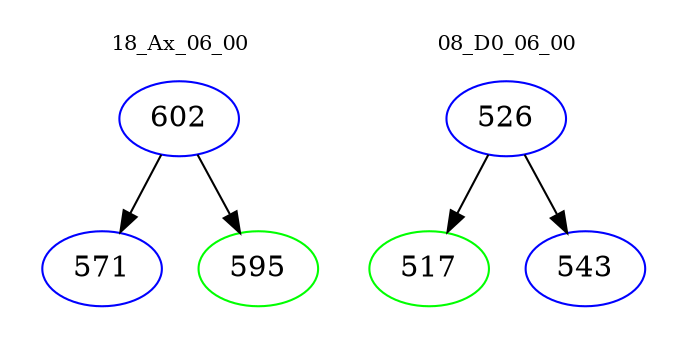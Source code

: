 digraph{
subgraph cluster_0 {
color = white
label = "18_Ax_06_00";
fontsize=10;
T0_602 [label="602", color="blue"]
T0_602 -> T0_571 [color="black"]
T0_571 [label="571", color="blue"]
T0_602 -> T0_595 [color="black"]
T0_595 [label="595", color="green"]
}
subgraph cluster_1 {
color = white
label = "08_D0_06_00";
fontsize=10;
T1_526 [label="526", color="blue"]
T1_526 -> T1_517 [color="black"]
T1_517 [label="517", color="green"]
T1_526 -> T1_543 [color="black"]
T1_543 [label="543", color="blue"]
}
}
